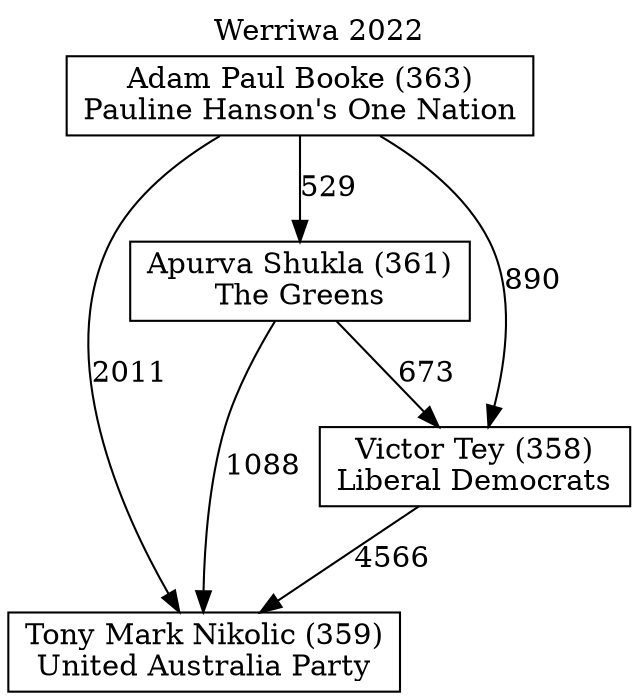 // House preference flow
digraph "Tony Mark Nikolic (359)_Werriwa_2022" {
	graph [label="Werriwa 2022" labelloc=t mclimit=10]
	node [shape=box]
	"Apurva Shukla (361)" [label="Apurva Shukla (361)
The Greens"]
	"Tony Mark Nikolic (359)" [label="Tony Mark Nikolic (359)
United Australia Party"]
	"Victor Tey (358)" [label="Victor Tey (358)
Liberal Democrats"]
	"Adam Paul Booke (363)" [label="Adam Paul Booke (363)
Pauline Hanson's One Nation"]
	"Adam Paul Booke (363)" -> "Apurva Shukla (361)" [label=529]
	"Apurva Shukla (361)" -> "Tony Mark Nikolic (359)" [label=1088]
	"Adam Paul Booke (363)" -> "Victor Tey (358)" [label=890]
	"Adam Paul Booke (363)" -> "Tony Mark Nikolic (359)" [label=2011]
	"Apurva Shukla (361)" -> "Victor Tey (358)" [label=673]
	"Victor Tey (358)" -> "Tony Mark Nikolic (359)" [label=4566]
}
